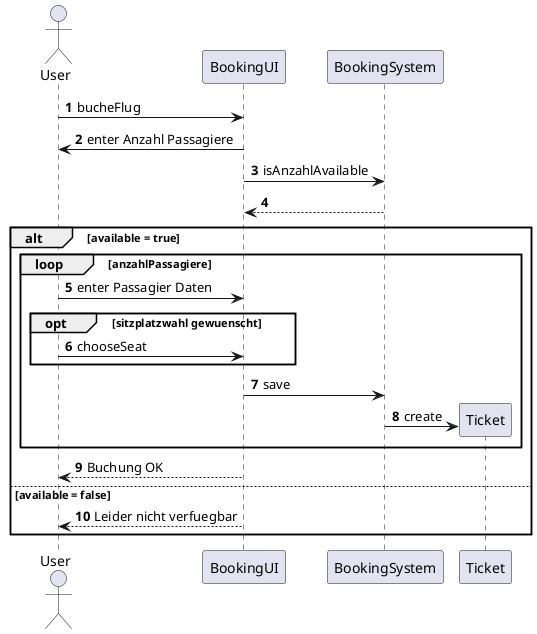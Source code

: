 @startuml
'https://plantuml.com/sequence-diagram

autonumber

actor User

User -> BookingUI : bucheFlug
User <- BookingUI : enter Anzahl Passagiere

BookingUI -> BookingSystem : isAnzahlAvailable
BookingUI <-- BookingSystem

alt available = true

    loop anzahlPassagiere
        User -> BookingUI : enter Passagier Daten
        opt sitzplatzwahl gewuenscht
            User -> BookingUI : chooseSeat
        end
        BookingUI -> BookingSystem : save
        BookingSystem -> Ticket ** : create
    end
    User <-- BookingUI : Buchung OK
else available = false
    User <-- BookingUI : Leider nicht verfuegbar
end







@enduml